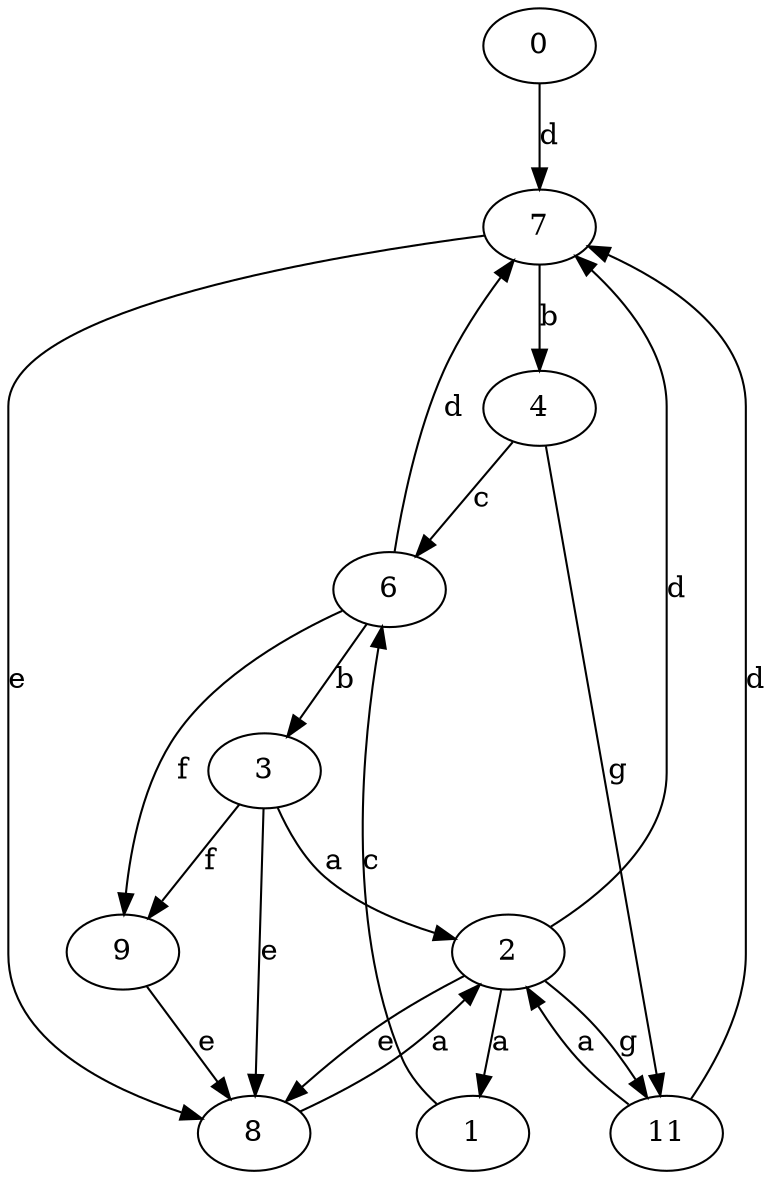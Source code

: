 strict digraph  {
0;
1;
2;
3;
4;
6;
7;
8;
9;
11;
0 -> 7  [label=d];
1 -> 6  [label=c];
2 -> 1  [label=a];
2 -> 7  [label=d];
2 -> 8  [label=e];
2 -> 11  [label=g];
3 -> 2  [label=a];
3 -> 8  [label=e];
3 -> 9  [label=f];
4 -> 6  [label=c];
4 -> 11  [label=g];
6 -> 3  [label=b];
6 -> 7  [label=d];
6 -> 9  [label=f];
7 -> 4  [label=b];
7 -> 8  [label=e];
8 -> 2  [label=a];
9 -> 8  [label=e];
11 -> 2  [label=a];
11 -> 7  [label=d];
}
